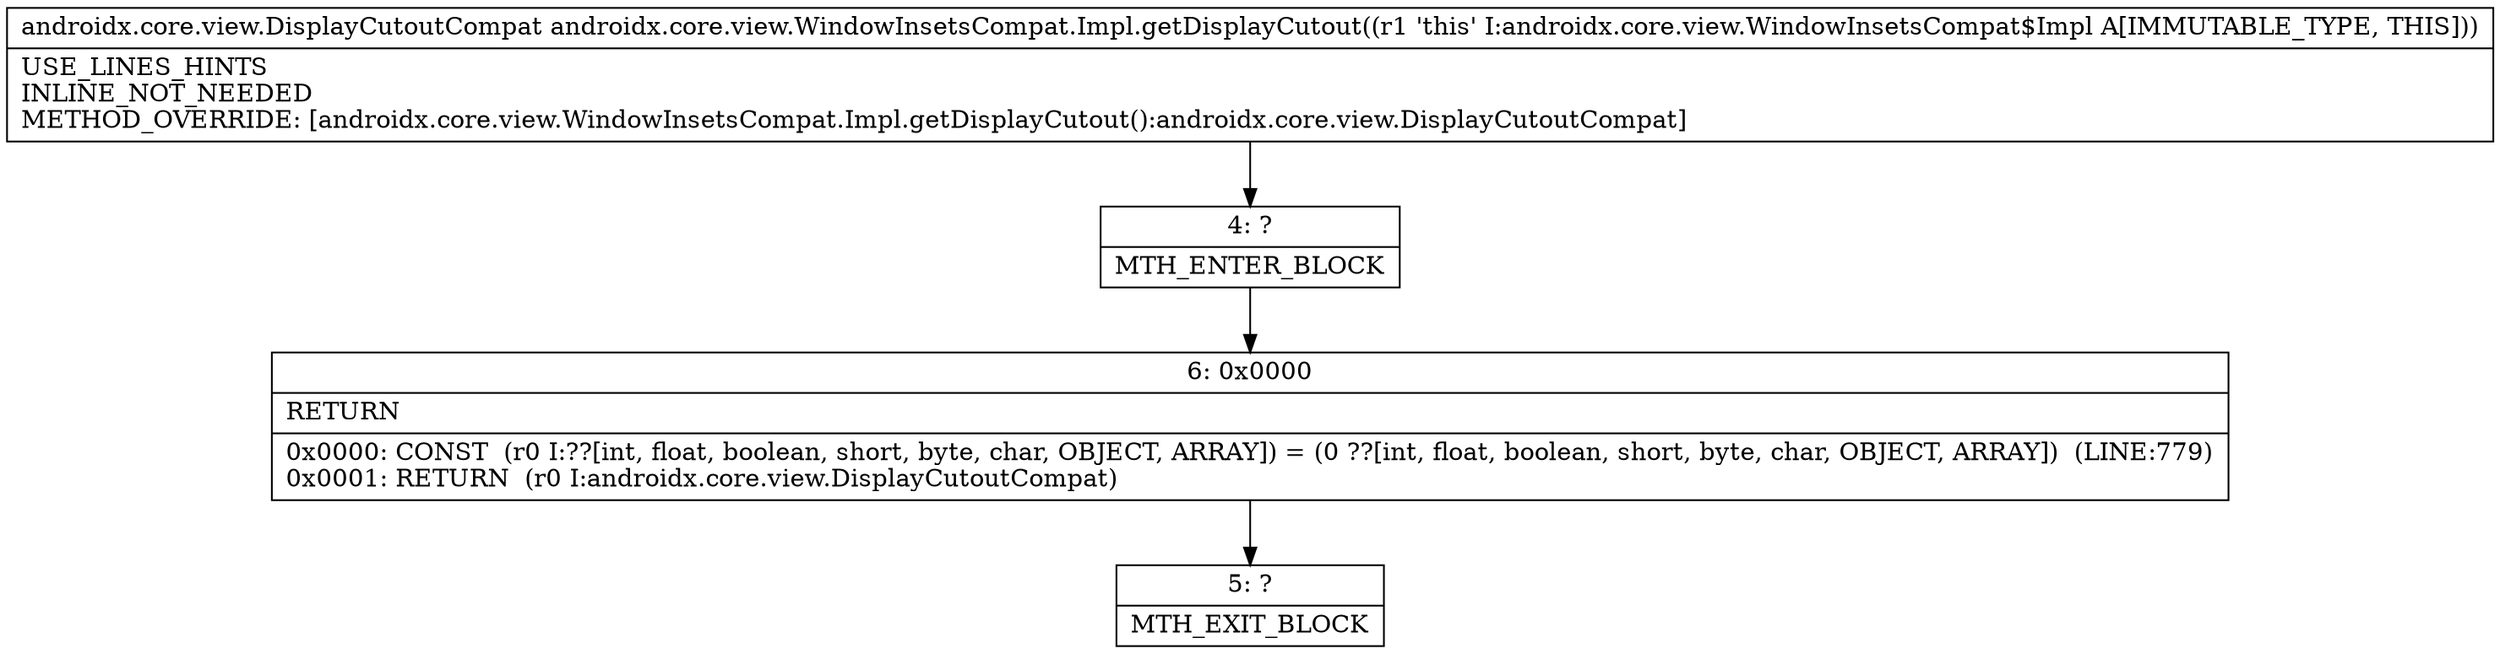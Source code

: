 digraph "CFG forandroidx.core.view.WindowInsetsCompat.Impl.getDisplayCutout()Landroidx\/core\/view\/DisplayCutoutCompat;" {
Node_4 [shape=record,label="{4\:\ ?|MTH_ENTER_BLOCK\l}"];
Node_6 [shape=record,label="{6\:\ 0x0000|RETURN\l|0x0000: CONST  (r0 I:??[int, float, boolean, short, byte, char, OBJECT, ARRAY]) = (0 ??[int, float, boolean, short, byte, char, OBJECT, ARRAY])  (LINE:779)\l0x0001: RETURN  (r0 I:androidx.core.view.DisplayCutoutCompat) \l}"];
Node_5 [shape=record,label="{5\:\ ?|MTH_EXIT_BLOCK\l}"];
MethodNode[shape=record,label="{androidx.core.view.DisplayCutoutCompat androidx.core.view.WindowInsetsCompat.Impl.getDisplayCutout((r1 'this' I:androidx.core.view.WindowInsetsCompat$Impl A[IMMUTABLE_TYPE, THIS]))  | USE_LINES_HINTS\lINLINE_NOT_NEEDED\lMETHOD_OVERRIDE: [androidx.core.view.WindowInsetsCompat.Impl.getDisplayCutout():androidx.core.view.DisplayCutoutCompat]\l}"];
MethodNode -> Node_4;Node_4 -> Node_6;
Node_6 -> Node_5;
}

